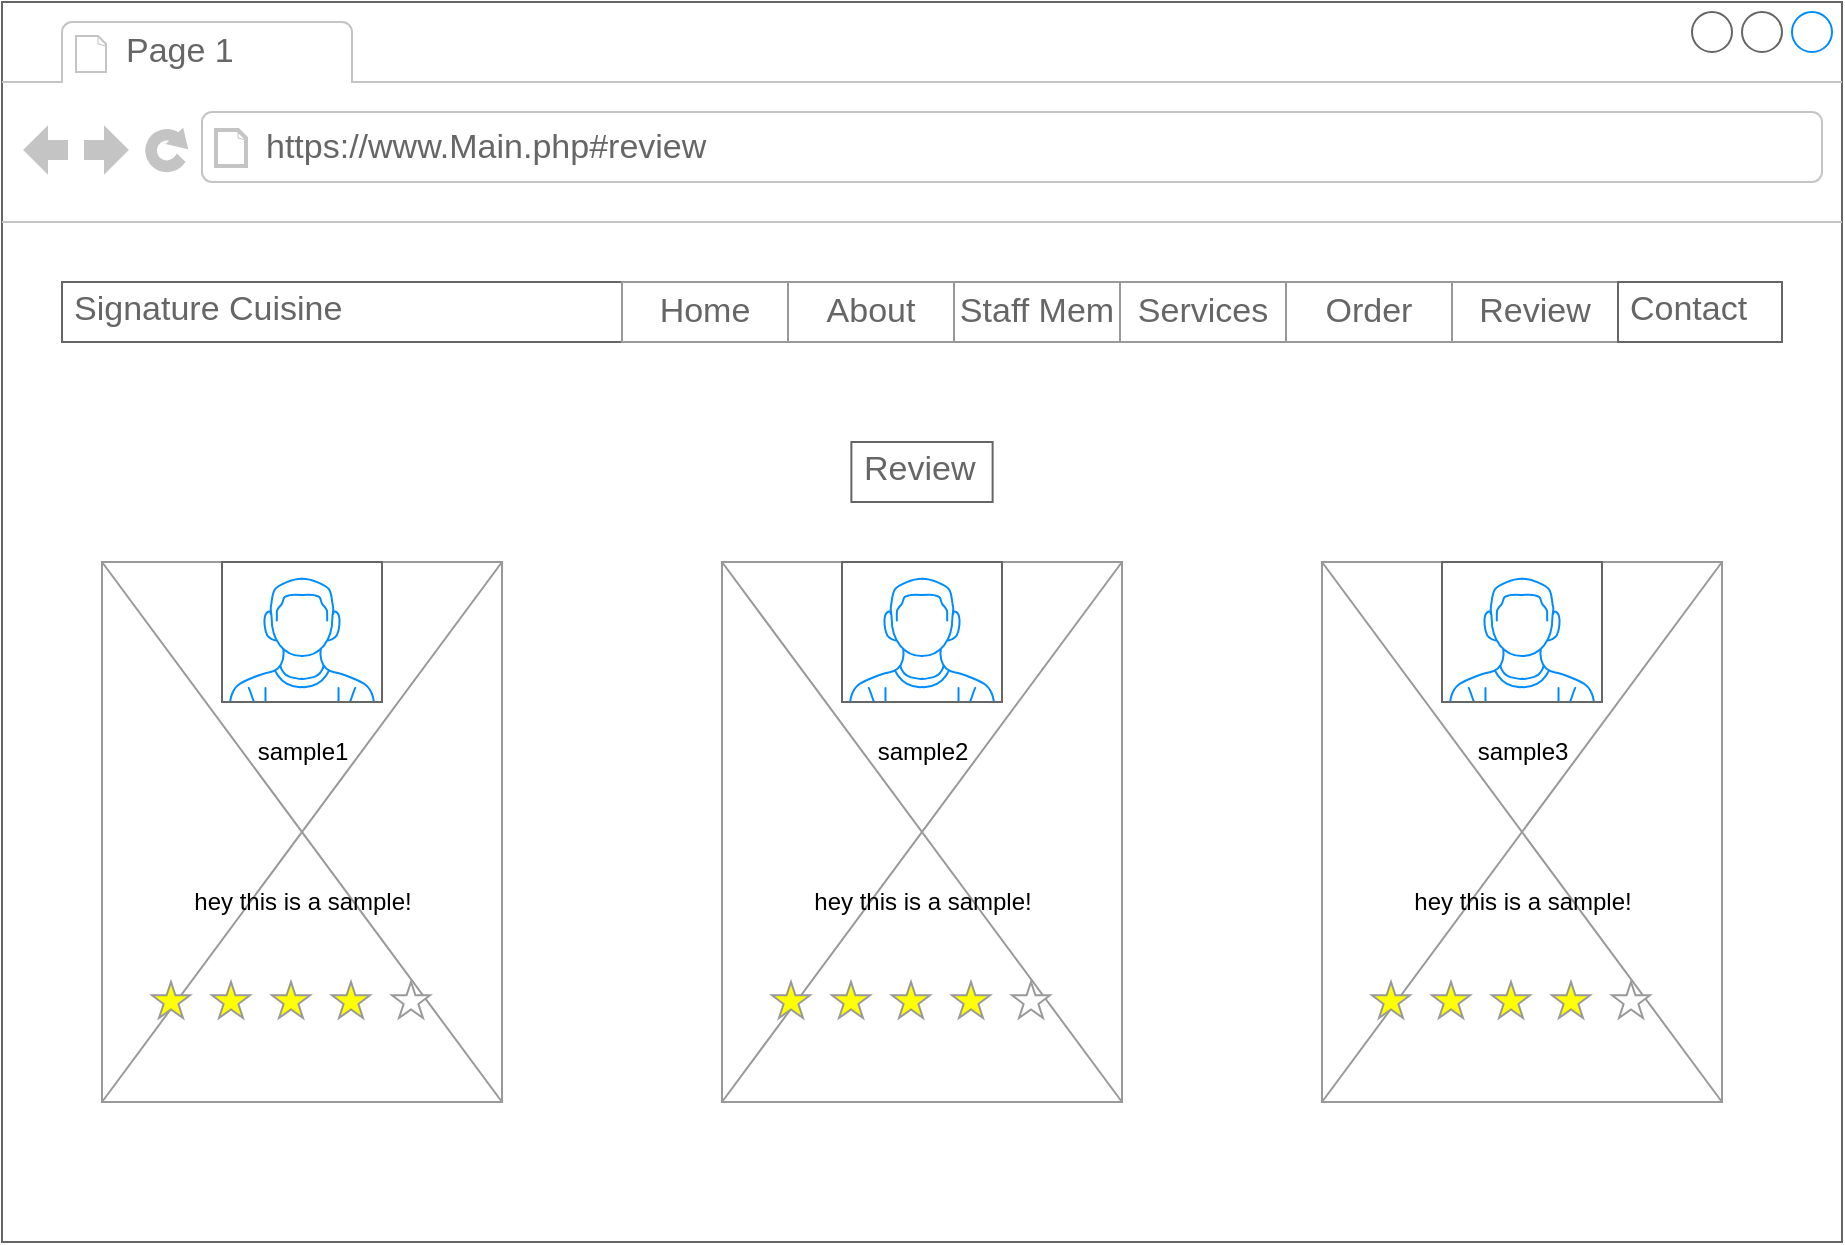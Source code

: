 <mxfile version="21.6.5" type="device">
  <diagram name="Page-1" id="GcQAFc7T_E8WWP9-CP-i">
    <mxGraphModel dx="1674" dy="836" grid="1" gridSize="10" guides="1" tooltips="1" connect="1" arrows="1" fold="1" page="1" pageScale="1" pageWidth="827" pageHeight="1169" math="0" shadow="0">
      <root>
        <mxCell id="0" />
        <mxCell id="1" parent="0" />
        <mxCell id="8R2meNSlnnWfXJwPKQnz-1" value="" style="strokeWidth=1;shadow=0;dashed=0;align=center;html=1;shape=mxgraph.mockup.containers.browserWindow;rSize=0;strokeColor=#666666;strokeColor2=#008cff;strokeColor3=#c4c4c4;mainText=,;recursiveResize=0;" vertex="1" parent="1">
          <mxGeometry x="40" y="120" width="920" height="620" as="geometry" />
        </mxCell>
        <mxCell id="8R2meNSlnnWfXJwPKQnz-2" value="Page 1" style="strokeWidth=1;shadow=0;dashed=0;align=center;html=1;shape=mxgraph.mockup.containers.anchor;fontSize=17;fontColor=#666666;align=left;whiteSpace=wrap;" vertex="1" parent="8R2meNSlnnWfXJwPKQnz-1">
          <mxGeometry x="60" y="12" width="110" height="26" as="geometry" />
        </mxCell>
        <mxCell id="8R2meNSlnnWfXJwPKQnz-3" value="https://www.Main.php#review" style="strokeWidth=1;shadow=0;dashed=0;align=center;html=1;shape=mxgraph.mockup.containers.anchor;rSize=0;fontSize=17;fontColor=#666666;align=left;" vertex="1" parent="8R2meNSlnnWfXJwPKQnz-1">
          <mxGeometry x="130" y="60" width="250" height="26" as="geometry" />
        </mxCell>
        <mxCell id="8R2meNSlnnWfXJwPKQnz-11" value="Signature Cuisine" style="strokeWidth=1;shadow=0;dashed=0;align=center;html=1;shape=mxgraph.mockup.text.textBox;fontColor=#666666;align=left;fontSize=17;spacingLeft=4;spacingTop=-3;whiteSpace=wrap;strokeColor=#666666;mainText=" vertex="1" parent="8R2meNSlnnWfXJwPKQnz-1">
          <mxGeometry x="30" y="140" width="280" height="30" as="geometry" />
        </mxCell>
        <mxCell id="8R2meNSlnnWfXJwPKQnz-13" value="Review" style="strokeWidth=1;shadow=0;dashed=0;align=center;html=1;shape=mxgraph.mockup.text.textBox;fontColor=#666666;align=left;fontSize=17;spacingLeft=4;spacingTop=-3;whiteSpace=wrap;strokeColor=#666666;mainText=" vertex="1" parent="8R2meNSlnnWfXJwPKQnz-1">
          <mxGeometry x="424.69" y="220" width="70.62" height="30" as="geometry" />
        </mxCell>
        <mxCell id="8R2meNSlnnWfXJwPKQnz-22" value="" style="group" vertex="1" connectable="0" parent="8R2meNSlnnWfXJwPKQnz-1">
          <mxGeometry x="310" y="140" width="580" height="30" as="geometry" />
        </mxCell>
        <mxCell id="8R2meNSlnnWfXJwPKQnz-4" value="" style="strokeWidth=1;shadow=0;dashed=0;align=center;html=1;shape=mxgraph.mockup.forms.rrect;rSize=0;strokeColor=#999999;" vertex="1" parent="8R2meNSlnnWfXJwPKQnz-22">
          <mxGeometry width="498" height="30" as="geometry" />
        </mxCell>
        <mxCell id="8R2meNSlnnWfXJwPKQnz-5" value="Home" style="strokeColor=inherit;fillColor=inherit;gradientColor=inherit;strokeWidth=1;shadow=0;dashed=0;align=center;html=1;shape=mxgraph.mockup.forms.rrect;rSize=0;fontSize=17;fontColor=#666666;whiteSpace=wrap;" vertex="1" parent="8R2meNSlnnWfXJwPKQnz-4">
          <mxGeometry width="83" height="30" as="geometry" />
        </mxCell>
        <mxCell id="8R2meNSlnnWfXJwPKQnz-6" value="About" style="strokeColor=inherit;fillColor=inherit;gradientColor=inherit;strokeWidth=1;shadow=0;dashed=0;align=center;html=1;shape=mxgraph.mockup.forms.rrect;rSize=0;fontSize=17;fontColor=#666666;whiteSpace=wrap;" vertex="1" parent="8R2meNSlnnWfXJwPKQnz-4">
          <mxGeometry x="83" width="83" height="30" as="geometry" />
        </mxCell>
        <mxCell id="8R2meNSlnnWfXJwPKQnz-7" value="Staff Mem" style="strokeColor=inherit;fillColor=inherit;gradientColor=inherit;strokeWidth=1;shadow=0;dashed=0;align=center;html=1;shape=mxgraph.mockup.forms.rrect;rSize=0;fontSize=17;fontColor=#666666;whiteSpace=wrap;" vertex="1" parent="8R2meNSlnnWfXJwPKQnz-4">
          <mxGeometry x="166" width="83" height="30" as="geometry" />
        </mxCell>
        <mxCell id="8R2meNSlnnWfXJwPKQnz-8" value="Services" style="strokeColor=inherit;fillColor=inherit;gradientColor=inherit;strokeWidth=1;shadow=0;dashed=0;align=center;html=1;shape=mxgraph.mockup.forms.rrect;rSize=0;fontSize=17;fontColor=#666666;whiteSpace=wrap;" vertex="1" parent="8R2meNSlnnWfXJwPKQnz-4">
          <mxGeometry x="249" width="83" height="30" as="geometry" />
        </mxCell>
        <mxCell id="8R2meNSlnnWfXJwPKQnz-9" value="Order" style="strokeColor=inherit;fillColor=inherit;gradientColor=inherit;strokeWidth=1;shadow=0;dashed=0;align=center;html=1;shape=mxgraph.mockup.forms.rrect;rSize=0;fontSize=17;fontColor=#666666;whiteSpace=wrap;" vertex="1" parent="8R2meNSlnnWfXJwPKQnz-4">
          <mxGeometry x="332" width="83" height="30" as="geometry" />
        </mxCell>
        <mxCell id="8R2meNSlnnWfXJwPKQnz-10" value="Review" style="strokeColor=inherit;fillColor=inherit;gradientColor=inherit;strokeWidth=1;shadow=0;dashed=0;align=center;html=1;shape=mxgraph.mockup.forms.rrect;rSize=0;fontSize=17;fontColor=#666666;whiteSpace=wrap;" vertex="1" parent="8R2meNSlnnWfXJwPKQnz-4">
          <mxGeometry x="415" width="83" height="30" as="geometry" />
        </mxCell>
        <mxCell id="8R2meNSlnnWfXJwPKQnz-21" value="Contact" style="strokeWidth=1;shadow=0;dashed=0;align=center;html=1;shape=mxgraph.mockup.text.textBox;fontColor=#666666;align=left;fontSize=17;spacingLeft=4;spacingTop=-3;whiteSpace=wrap;strokeColor=#666666;mainText=" vertex="1" parent="8R2meNSlnnWfXJwPKQnz-22">
          <mxGeometry x="498" width="82" height="30" as="geometry" />
        </mxCell>
        <mxCell id="8R2meNSlnnWfXJwPKQnz-37" value="" style="group" vertex="1" connectable="0" parent="8R2meNSlnnWfXJwPKQnz-1">
          <mxGeometry x="50" y="280" width="200" height="270" as="geometry" />
        </mxCell>
        <mxCell id="8R2meNSlnnWfXJwPKQnz-57" value="" style="group" vertex="1" connectable="0" parent="8R2meNSlnnWfXJwPKQnz-37">
          <mxGeometry width="200" height="270" as="geometry" />
        </mxCell>
        <mxCell id="8R2meNSlnnWfXJwPKQnz-35" value="" style="verticalLabelPosition=bottom;shadow=0;dashed=0;align=center;html=1;verticalAlign=top;strokeWidth=1;shape=mxgraph.mockup.graphics.simpleIcon;strokeColor=#999999;" vertex="1" parent="8R2meNSlnnWfXJwPKQnz-57">
          <mxGeometry width="200" height="270" as="geometry" />
        </mxCell>
        <mxCell id="8R2meNSlnnWfXJwPKQnz-56" value="" style="group" vertex="1" connectable="0" parent="8R2meNSlnnWfXJwPKQnz-57">
          <mxGeometry x="25" width="150" height="230" as="geometry" />
        </mxCell>
        <mxCell id="8R2meNSlnnWfXJwPKQnz-52" value="" style="verticalLabelPosition=bottom;shadow=0;dashed=0;align=center;html=1;verticalAlign=top;strokeWidth=1;shape=mxgraph.mockup.containers.userMale;strokeColor=#666666;strokeColor2=#008cff;" vertex="1" parent="8R2meNSlnnWfXJwPKQnz-56">
          <mxGeometry x="35" width="80" height="70" as="geometry" />
        </mxCell>
        <mxCell id="8R2meNSlnnWfXJwPKQnz-53" value="sample1" style="text;html=1;align=center;verticalAlign=middle;resizable=0;points=[];autosize=1;strokeColor=none;fillColor=none;" vertex="1" parent="8R2meNSlnnWfXJwPKQnz-56">
          <mxGeometry x="40" y="80" width="70" height="30" as="geometry" />
        </mxCell>
        <mxCell id="8R2meNSlnnWfXJwPKQnz-54" value="hey this is a sample!" style="text;html=1;align=center;verticalAlign=middle;resizable=0;points=[];autosize=1;strokeColor=none;fillColor=none;" vertex="1" parent="8R2meNSlnnWfXJwPKQnz-56">
          <mxGeometry x="10" y="155" width="130" height="30" as="geometry" />
        </mxCell>
        <mxCell id="8R2meNSlnnWfXJwPKQnz-55" value="" style="verticalLabelPosition=bottom;shadow=0;dashed=0;align=center;html=1;verticalAlign=top;strokeWidth=1;shape=mxgraph.mockup.misc.rating;strokeColor=#999999;fillColor=#ffff00;emptyFillColor=#ffffff;grade=4;ratingScale=5;ratingStyle=star;" vertex="1" parent="8R2meNSlnnWfXJwPKQnz-56">
          <mxGeometry y="210" width="150" height="20" as="geometry" />
        </mxCell>
        <mxCell id="8R2meNSlnnWfXJwPKQnz-58" value="" style="group" vertex="1" connectable="0" parent="8R2meNSlnnWfXJwPKQnz-1">
          <mxGeometry x="360" y="280" width="200" height="270" as="geometry" />
        </mxCell>
        <mxCell id="8R2meNSlnnWfXJwPKQnz-59" value="" style="group" vertex="1" connectable="0" parent="8R2meNSlnnWfXJwPKQnz-58">
          <mxGeometry width="200" height="270" as="geometry" />
        </mxCell>
        <mxCell id="8R2meNSlnnWfXJwPKQnz-60" value="" style="verticalLabelPosition=bottom;shadow=0;dashed=0;align=center;html=1;verticalAlign=top;strokeWidth=1;shape=mxgraph.mockup.graphics.simpleIcon;strokeColor=#999999;" vertex="1" parent="8R2meNSlnnWfXJwPKQnz-59">
          <mxGeometry width="200" height="270" as="geometry" />
        </mxCell>
        <mxCell id="8R2meNSlnnWfXJwPKQnz-61" value="" style="group" vertex="1" connectable="0" parent="8R2meNSlnnWfXJwPKQnz-59">
          <mxGeometry x="25" width="150" height="230" as="geometry" />
        </mxCell>
        <mxCell id="8R2meNSlnnWfXJwPKQnz-62" value="" style="verticalLabelPosition=bottom;shadow=0;dashed=0;align=center;html=1;verticalAlign=top;strokeWidth=1;shape=mxgraph.mockup.containers.userMale;strokeColor=#666666;strokeColor2=#008cff;" vertex="1" parent="8R2meNSlnnWfXJwPKQnz-61">
          <mxGeometry x="35" width="80" height="70" as="geometry" />
        </mxCell>
        <mxCell id="8R2meNSlnnWfXJwPKQnz-63" value="sample2" style="text;html=1;align=center;verticalAlign=middle;resizable=0;points=[];autosize=1;strokeColor=none;fillColor=none;" vertex="1" parent="8R2meNSlnnWfXJwPKQnz-61">
          <mxGeometry x="40" y="80" width="70" height="30" as="geometry" />
        </mxCell>
        <mxCell id="8R2meNSlnnWfXJwPKQnz-64" value="hey this is a sample!" style="text;html=1;align=center;verticalAlign=middle;resizable=0;points=[];autosize=1;strokeColor=none;fillColor=none;" vertex="1" parent="8R2meNSlnnWfXJwPKQnz-61">
          <mxGeometry x="10" y="155" width="130" height="30" as="geometry" />
        </mxCell>
        <mxCell id="8R2meNSlnnWfXJwPKQnz-65" value="" style="verticalLabelPosition=bottom;shadow=0;dashed=0;align=center;html=1;verticalAlign=top;strokeWidth=1;shape=mxgraph.mockup.misc.rating;strokeColor=#999999;fillColor=#ffff00;emptyFillColor=#ffffff;grade=4;ratingScale=5;ratingStyle=star;" vertex="1" parent="8R2meNSlnnWfXJwPKQnz-61">
          <mxGeometry y="210" width="150" height="20" as="geometry" />
        </mxCell>
        <mxCell id="8R2meNSlnnWfXJwPKQnz-66" value="" style="group" vertex="1" connectable="0" parent="8R2meNSlnnWfXJwPKQnz-1">
          <mxGeometry x="660" y="280" width="200" height="270" as="geometry" />
        </mxCell>
        <mxCell id="8R2meNSlnnWfXJwPKQnz-67" value="" style="group" vertex="1" connectable="0" parent="8R2meNSlnnWfXJwPKQnz-66">
          <mxGeometry width="200" height="270" as="geometry" />
        </mxCell>
        <mxCell id="8R2meNSlnnWfXJwPKQnz-68" value="" style="verticalLabelPosition=bottom;shadow=0;dashed=0;align=center;html=1;verticalAlign=top;strokeWidth=1;shape=mxgraph.mockup.graphics.simpleIcon;strokeColor=#999999;" vertex="1" parent="8R2meNSlnnWfXJwPKQnz-67">
          <mxGeometry width="200" height="270" as="geometry" />
        </mxCell>
        <mxCell id="8R2meNSlnnWfXJwPKQnz-69" value="" style="group" vertex="1" connectable="0" parent="8R2meNSlnnWfXJwPKQnz-67">
          <mxGeometry x="25" width="150" height="230" as="geometry" />
        </mxCell>
        <mxCell id="8R2meNSlnnWfXJwPKQnz-70" value="" style="verticalLabelPosition=bottom;shadow=0;dashed=0;align=center;html=1;verticalAlign=top;strokeWidth=1;shape=mxgraph.mockup.containers.userMale;strokeColor=#666666;strokeColor2=#008cff;" vertex="1" parent="8R2meNSlnnWfXJwPKQnz-69">
          <mxGeometry x="35" width="80" height="70" as="geometry" />
        </mxCell>
        <mxCell id="8R2meNSlnnWfXJwPKQnz-71" value="sample3" style="text;html=1;align=center;verticalAlign=middle;resizable=0;points=[];autosize=1;strokeColor=none;fillColor=none;" vertex="1" parent="8R2meNSlnnWfXJwPKQnz-69">
          <mxGeometry x="40" y="80" width="70" height="30" as="geometry" />
        </mxCell>
        <mxCell id="8R2meNSlnnWfXJwPKQnz-72" value="hey this is a sample!" style="text;html=1;align=center;verticalAlign=middle;resizable=0;points=[];autosize=1;strokeColor=none;fillColor=none;" vertex="1" parent="8R2meNSlnnWfXJwPKQnz-69">
          <mxGeometry x="10" y="155" width="130" height="30" as="geometry" />
        </mxCell>
        <mxCell id="8R2meNSlnnWfXJwPKQnz-73" value="" style="verticalLabelPosition=bottom;shadow=0;dashed=0;align=center;html=1;verticalAlign=top;strokeWidth=1;shape=mxgraph.mockup.misc.rating;strokeColor=#999999;fillColor=#ffff00;emptyFillColor=#ffffff;grade=4;ratingScale=5;ratingStyle=star;" vertex="1" parent="8R2meNSlnnWfXJwPKQnz-69">
          <mxGeometry y="210" width="150" height="20" as="geometry" />
        </mxCell>
      </root>
    </mxGraphModel>
  </diagram>
</mxfile>
